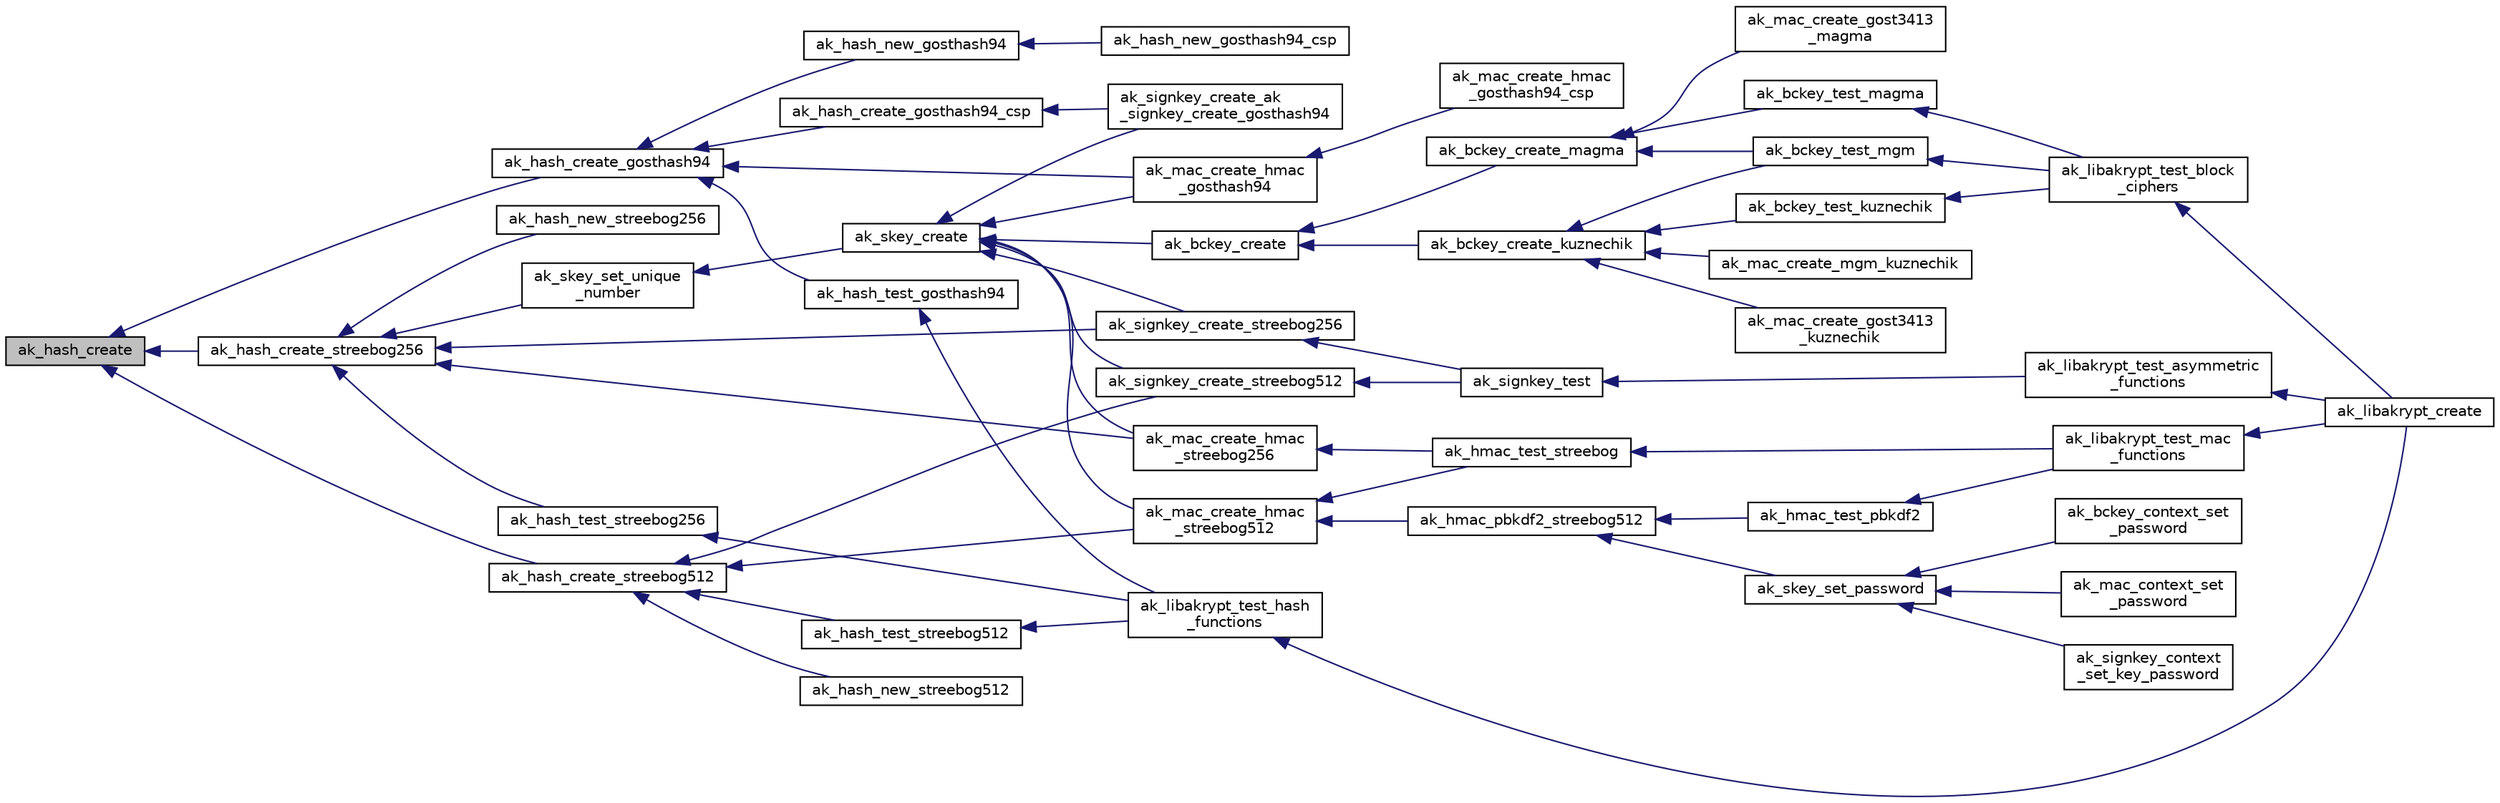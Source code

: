 digraph "ak_hash_create"
{
  edge [fontname="Helvetica",fontsize="10",labelfontname="Helvetica",labelfontsize="10"];
  node [fontname="Helvetica",fontsize="10",shape=record];
  rankdir="LR";
  Node1 [label="ak_hash_create",height=0.2,width=0.4,color="black", fillcolor="grey75", style="filled", fontcolor="black"];
  Node1 -> Node2 [dir="back",color="midnightblue",fontsize="10",style="solid",fontname="Helvetica"];
  Node2 [label="ak_hash_create_gosthash94",height=0.2,width=0.4,color="black", fillcolor="white", style="filled",URL="$ak__hash_8h.html#a9a826ab9e2a066366148052366dede2a",tooltip="Инициализация контекста функции бесключевого хеширования ГОСТ Р 34.11-94. "];
  Node2 -> Node3 [dir="back",color="midnightblue",fontsize="10",style="solid",fontname="Helvetica"];
  Node3 [label="ak_hash_create_gosthash94_csp",height=0.2,width=0.4,color="black", fillcolor="white", style="filled",URL="$ak__hash_8h.html#ab2c111fe5de0eb339d83a28ebcce55ad",tooltip="Инициализация контекста функции бесключевого хеширования ГОСТ Р 34.11-94 с таблицами замен из RFC 435..."];
  Node3 -> Node4 [dir="back",color="midnightblue",fontsize="10",style="solid",fontname="Helvetica"];
  Node4 [label="ak_signkey_create_ak\l_signkey_create_gosthash94",height=0.2,width=0.4,color="black", fillcolor="white", style="filled",URL="$ak__sign_8c.html#ab41c7a5de3fd53204024124911c6bcb3"];
  Node2 -> Node5 [dir="back",color="midnightblue",fontsize="10",style="solid",fontname="Helvetica"];
  Node5 [label="ak_hash_test_gosthash94",height=0.2,width=0.4,color="black", fillcolor="white", style="filled",URL="$ak__hash_8h.html#a2d8b94bc0ca5535c982d9f999b41ff05",tooltip="Проверка корректной работы функции хеширования ГОСТ Р 34.11-94. "];
  Node5 -> Node6 [dir="back",color="midnightblue",fontsize="10",style="solid",fontname="Helvetica"];
  Node6 [label="ak_libakrypt_test_hash\l_functions",height=0.2,width=0.4,color="black", fillcolor="white", style="filled",URL="$ak__libakrypt_8c.html#ab12e34c59af186f76114be6aa91a3a54",tooltip="Функция проверяет корректность реализации алгоритмов хеширования "];
  Node6 -> Node7 [dir="back",color="midnightblue",fontsize="10",style="solid",fontname="Helvetica"];
  Node7 [label="ak_libakrypt_create",height=0.2,width=0.4,color="black", fillcolor="white", style="filled",URL="$libakrypt_8h.html#a3f840f1a40839f867ba729aa1c5d67b8",tooltip="Функция инициализации и тестирования криптографических механизмов библиотеки. "];
  Node2 -> Node8 [dir="back",color="midnightblue",fontsize="10",style="solid",fontname="Helvetica"];
  Node8 [label="ak_hash_new_gosthash94",height=0.2,width=0.4,color="black", fillcolor="white", style="filled",URL="$libakrypt_8h.html#a9e050b9bdcf3fb28b7722b4509098f3f",tooltip="Создание дескриптора функции хеширования ГОСТ Р 34.11-94 с заданными таблицами замен. "];
  Node8 -> Node9 [dir="back",color="midnightblue",fontsize="10",style="solid",fontname="Helvetica"];
  Node9 [label="ak_hash_new_gosthash94_csp",height=0.2,width=0.4,color="black", fillcolor="white", style="filled",URL="$libakrypt_8h.html#ae57de30d80d6a08d239c23d437031e32",tooltip="Создание дескриптора функции хеширования ГОСТ Р 34.11-94 с таблицами замен из CSP. "];
  Node2 -> Node10 [dir="back",color="midnightblue",fontsize="10",style="solid",fontname="Helvetica"];
  Node10 [label="ak_mac_create_hmac\l_gosthash94",height=0.2,width=0.4,color="black", fillcolor="white", style="filled",URL="$ak__mac_8h.html#a9fcc5ec7353b4083c710df81a1b84b9d",tooltip="Инициализация ключа алгоритма выработки имитовставки hmac на основе gosthash94. "];
  Node10 -> Node11 [dir="back",color="midnightblue",fontsize="10",style="solid",fontname="Helvetica"];
  Node11 [label="ak_mac_create_hmac\l_gosthash94_csp",height=0.2,width=0.4,color="black", fillcolor="white", style="filled",URL="$ak__mac_8h.html#a27be4dbff70e4546d5e0d4b62bd322c4",tooltip="Инициализация ключа алгоритма выработки имитовставки hmac на основе gosthash94 с таблицами из RFC 435..."];
  Node1 -> Node12 [dir="back",color="midnightblue",fontsize="10",style="solid",fontname="Helvetica"];
  Node12 [label="ak_hash_create_streebog256",height=0.2,width=0.4,color="black", fillcolor="white", style="filled",URL="$ak__streebog_8c.html#a8da86aee224582477a8e6fdb76e3b428",tooltip="Инициализация контекста функции бесключевого хеширования ГОСТ Р 34.11-2012 (Стрибог256). "];
  Node12 -> Node13 [dir="back",color="midnightblue",fontsize="10",style="solid",fontname="Helvetica"];
  Node13 [label="ak_hash_new_streebog256",height=0.2,width=0.4,color="black", fillcolor="white", style="filled",URL="$libakrypt_8h.html#a2c0085accdeb6a01fe58081123a6fd74",tooltip="Создание дескриптора функции хеширования ГОСТ Р 34.11-2012 (Стрибог256). "];
  Node12 -> Node14 [dir="back",color="midnightblue",fontsize="10",style="solid",fontname="Helvetica"];
  Node14 [label="ak_mac_create_hmac\l_streebog256",height=0.2,width=0.4,color="black", fillcolor="white", style="filled",URL="$ak__mac_8h.html#a7b5054dbede51842be81578073d41db4",tooltip="Инициализация ключа алгоритма выработки имитовставки hmac на основе streebog256. "];
  Node14 -> Node15 [dir="back",color="midnightblue",fontsize="10",style="solid",fontname="Helvetica"];
  Node15 [label="ak_hmac_test_streebog",height=0.2,width=0.4,color="black", fillcolor="white", style="filled",URL="$ak__mac_8h.html#ab268cd15fc2eba52baa09ea5ce34fc83",tooltip="Тестирование алгоритмов выработки имитовставки hmac с отечественными функциями хеширования. "];
  Node15 -> Node16 [dir="back",color="midnightblue",fontsize="10",style="solid",fontname="Helvetica"];
  Node16 [label="ak_libakrypt_test_mac\l_functions",height=0.2,width=0.4,color="black", fillcolor="white", style="filled",URL="$ak__libakrypt_8c.html#a84835e08912ca25d9ab280099ef0e00c",tooltip="Функция проверяет корректность реализации алгоритмов выработки имитовставки "];
  Node16 -> Node7 [dir="back",color="midnightblue",fontsize="10",style="solid",fontname="Helvetica"];
  Node12 -> Node17 [dir="back",color="midnightblue",fontsize="10",style="solid",fontname="Helvetica"];
  Node17 [label="ak_signkey_create_streebog256",height=0.2,width=0.4,color="black", fillcolor="white", style="filled",URL="$ak__sign_8h.html#a0bc2e07b6ca4e86fb80f1ffe76a0847d",tooltip="Инициализация контекста секретного ключа алгоритма ГОСТ Р 34.10-2012. "];
  Node17 -> Node18 [dir="back",color="midnightblue",fontsize="10",style="solid",fontname="Helvetica"];
  Node18 [label="ak_signkey_test",height=0.2,width=0.4,color="black", fillcolor="white", style="filled",URL="$ak__sign_8h.html#aa2df8858fc6d7214483e3c4a9e497c22",tooltip="Выполнение тестовых примеров для алгоритмов выработки и проверки электронной подписи ..."];
  Node18 -> Node19 [dir="back",color="midnightblue",fontsize="10",style="solid",fontname="Helvetica"];
  Node19 [label="ak_libakrypt_test_asymmetric\l_functions",height=0.2,width=0.4,color="black", fillcolor="white", style="filled",URL="$ak__libakrypt_8c.html#a9a4c991b0095021bdc6078c97e7be8ba",tooltip="Функция проверяет корректность реализации асимметричных криптографических алгоритмов ..."];
  Node19 -> Node7 [dir="back",color="midnightblue",fontsize="10",style="solid",fontname="Helvetica"];
  Node12 -> Node20 [dir="back",color="midnightblue",fontsize="10",style="solid",fontname="Helvetica"];
  Node20 [label="ak_skey_set_unique\l_number",height=0.2,width=0.4,color="black", fillcolor="white", style="filled",URL="$ak__skey_8h.html#ae064191abae51af6d5d1633e38b4b4b7",tooltip="Присвоение секретному ключу уникального номера. "];
  Node20 -> Node21 [dir="back",color="midnightblue",fontsize="10",style="solid",fontname="Helvetica"];
  Node21 [label="ak_skey_create",height=0.2,width=0.4,color="black", fillcolor="white", style="filled",URL="$ak__skey_8h.html#a21b0a9607173e565d71052f2bca0a1cf",tooltip="Инициализация структуры секретного ключа. "];
  Node21 -> Node22 [dir="back",color="midnightblue",fontsize="10",style="solid",fontname="Helvetica"];
  Node22 [label="ak_bckey_create",height=0.2,width=0.4,color="black", fillcolor="white", style="filled",URL="$ak__bckey_8h.html#aa0c2d1d89cf20370c0184273e91818eb",tooltip="Инициализация ключа алгоритма блочного шифрования. "];
  Node22 -> Node23 [dir="back",color="midnightblue",fontsize="10",style="solid",fontname="Helvetica"];
  Node23 [label="ak_bckey_create_kuznechik",height=0.2,width=0.4,color="black", fillcolor="white", style="filled",URL="$ak__kuznechik_8c.html#a6384132cb6670ab48ffdae3514c37abd",tooltip="Инициализация контекста секретного ключа алгоритма блочного шифрования Кузнечик. "];
  Node23 -> Node24 [dir="back",color="midnightblue",fontsize="10",style="solid",fontname="Helvetica"];
  Node24 [label="ak_mac_create_mgm_kuznechik",height=0.2,width=0.4,color="black", fillcolor="white", style="filled",URL="$ak__mac_8h.html#a3d47a5514193d406ea7ba58e5799840f",tooltip="Инициализация ключа алгоритма выработки имитовставки на основе MGM-режима с использованием блочного ш..."];
  Node23 -> Node25 [dir="back",color="midnightblue",fontsize="10",style="solid",fontname="Helvetica"];
  Node25 [label="ak_bckey_test_mgm",height=0.2,width=0.4,color="black", fillcolor="white", style="filled",URL="$ak__aead_8h.html#a6447348dcbe26bf5823c1493d761816f",tooltip="Тестирование корректной работы режима блочного шифрования с одновременной выработкой имитовставки..."];
  Node25 -> Node26 [dir="back",color="midnightblue",fontsize="10",style="solid",fontname="Helvetica"];
  Node26 [label="ak_libakrypt_test_block\l_ciphers",height=0.2,width=0.4,color="black", fillcolor="white", style="filled",URL="$ak__libakrypt_8c.html#abf5c8b06ef1f02d3311cebe8625fa68d",tooltip="Функция проверяет корректность реализации блочных шифрова и режимов их использования. "];
  Node26 -> Node7 [dir="back",color="midnightblue",fontsize="10",style="solid",fontname="Helvetica"];
  Node23 -> Node27 [dir="back",color="midnightblue",fontsize="10",style="solid",fontname="Helvetica"];
  Node27 [label="ak_mac_create_gost3413\l_kuznechik",height=0.2,width=0.4,color="black", fillcolor="white", style="filled",URL="$ak__mac_8h.html#aad78115a37c113c5466cae794caca1dd",tooltip="Инициализация ключа алгоритма выработки имитовставки ГОСТ Р 34.13-2015 с использованием блочного шифр..."];
  Node23 -> Node28 [dir="back",color="midnightblue",fontsize="10",style="solid",fontname="Helvetica"];
  Node28 [label="ak_bckey_test_kuznechik",height=0.2,width=0.4,color="black", fillcolor="white", style="filled",URL="$ak__kuznechik_8c.html#a9df2b7d49f780e2276dcd2636f8a2378",tooltip="Тестирование корректной работы алгоритма блочного шифрования Кузнечик. "];
  Node28 -> Node26 [dir="back",color="midnightblue",fontsize="10",style="solid",fontname="Helvetica"];
  Node22 -> Node29 [dir="back",color="midnightblue",fontsize="10",style="solid",fontname="Helvetica"];
  Node29 [label="ak_bckey_create_magma",height=0.2,width=0.4,color="black", fillcolor="white", style="filled",URL="$ak__magma_8c.html#a465f319be97a8d65a1892a55771b5621",tooltip="Инициализация контекста секретного ключа алгоритма блочного шифрования Магма. "];
  Node29 -> Node25 [dir="back",color="midnightblue",fontsize="10",style="solid",fontname="Helvetica"];
  Node29 -> Node30 [dir="back",color="midnightblue",fontsize="10",style="solid",fontname="Helvetica"];
  Node30 [label="ak_mac_create_gost3413\l_magma",height=0.2,width=0.4,color="black", fillcolor="white", style="filled",URL="$ak__mac_8h.html#aac8cd9a2afde99720a5262c988d8d07c",tooltip="Инициализация ключа алгоритма выработки имитовставки ГОСТ Р 34.13-2015 с использованием блочного шифр..."];
  Node29 -> Node31 [dir="back",color="midnightblue",fontsize="10",style="solid",fontname="Helvetica"];
  Node31 [label="ak_bckey_test_magma",height=0.2,width=0.4,color="black", fillcolor="white", style="filled",URL="$ak__magma_8c.html#a3383cdf45668361958960d79d30cc644",tooltip="Тестирование корректной работы алгоритма блочного шифрования Магма. "];
  Node31 -> Node26 [dir="back",color="midnightblue",fontsize="10",style="solid",fontname="Helvetica"];
  Node21 -> Node14 [dir="back",color="midnightblue",fontsize="10",style="solid",fontname="Helvetica"];
  Node21 -> Node32 [dir="back",color="midnightblue",fontsize="10",style="solid",fontname="Helvetica"];
  Node32 [label="ak_mac_create_hmac\l_streebog512",height=0.2,width=0.4,color="black", fillcolor="white", style="filled",URL="$ak__mac_8h.html#a1290048393b76c51d42dce8eac709d70",tooltip="Инициализация ключа алгоритма выработки имитовставки hmac на основе streebog512. "];
  Node32 -> Node33 [dir="back",color="midnightblue",fontsize="10",style="solid",fontname="Helvetica"];
  Node33 [label="ak_hmac_pbkdf2_streebog512",height=0.2,width=0.4,color="black", fillcolor="white", style="filled",URL="$ak__mac_8h.html#a3620123e05a306ef7b6082fb9d26addb",tooltip="Развертка ключевого вектора из пароля (согласно Р 50.1.111-2016, раздел 4) "];
  Node33 -> Node34 [dir="back",color="midnightblue",fontsize="10",style="solid",fontname="Helvetica"];
  Node34 [label="ak_hmac_test_pbkdf2",height=0.2,width=0.4,color="black", fillcolor="white", style="filled",URL="$ak__mac_8h.html#afd16a5884331c3223c9f9cb0b61c8a4f",tooltip="Тестирование алгоритма PBKDF2, регламентируемого Р 50.1.113-2016. "];
  Node34 -> Node16 [dir="back",color="midnightblue",fontsize="10",style="solid",fontname="Helvetica"];
  Node33 -> Node35 [dir="back",color="midnightblue",fontsize="10",style="solid",fontname="Helvetica"];
  Node35 [label="ak_skey_set_password",height=0.2,width=0.4,color="black", fillcolor="white", style="filled",URL="$ak__skey_8h.html#a85f95aca3e0442a1a739610b8770ae1a",tooltip="Присвоение секретному ключу значения, выработанного из пароля "];
  Node35 -> Node36 [dir="back",color="midnightblue",fontsize="10",style="solid",fontname="Helvetica"];
  Node36 [label="ak_bckey_context_set\l_password",height=0.2,width=0.4,color="black", fillcolor="white", style="filled",URL="$ak__bckey_8h.html#a83be28c0c80a77b874d8559c497ee413",tooltip="Присвоение контексту ключа алгоритма блочного шифрования значения, выработанного из пароля..."];
  Node35 -> Node37 [dir="back",color="midnightblue",fontsize="10",style="solid",fontname="Helvetica"];
  Node37 [label="ak_mac_context_set\l_password",height=0.2,width=0.4,color="black", fillcolor="white", style="filled",URL="$ak__mac_8h.html#aaa8bd2ebae847aba4941f1fe603c56c7",tooltip="Присвоение контексту ключа алгоритма выработки имитовставки значения, выработанного из пароля..."];
  Node35 -> Node38 [dir="back",color="midnightblue",fontsize="10",style="solid",fontname="Helvetica"];
  Node38 [label="ak_signkey_context\l_set_key_password",height=0.2,width=0.4,color="black", fillcolor="white", style="filled",URL="$ak__sign_8h.html#a07524ceb4e3c3f10ab791317462a7637",tooltip="Присвоение секретному ключу электронной подписи значения, выработанного из пароля. "];
  Node32 -> Node15 [dir="back",color="midnightblue",fontsize="10",style="solid",fontname="Helvetica"];
  Node21 -> Node10 [dir="back",color="midnightblue",fontsize="10",style="solid",fontname="Helvetica"];
  Node21 -> Node17 [dir="back",color="midnightblue",fontsize="10",style="solid",fontname="Helvetica"];
  Node21 -> Node39 [dir="back",color="midnightblue",fontsize="10",style="solid",fontname="Helvetica"];
  Node39 [label="ak_signkey_create_streebog512",height=0.2,width=0.4,color="black", fillcolor="white", style="filled",URL="$ak__sign_8h.html#a8392beef9b3823ee6e61999cb47eb3fe",tooltip="Инициализация контекста секретного ключа алгоритма ГОСТ Р 34.10-2012. "];
  Node39 -> Node18 [dir="back",color="midnightblue",fontsize="10",style="solid",fontname="Helvetica"];
  Node21 -> Node4 [dir="back",color="midnightblue",fontsize="10",style="solid",fontname="Helvetica"];
  Node12 -> Node40 [dir="back",color="midnightblue",fontsize="10",style="solid",fontname="Helvetica"];
  Node40 [label="ak_hash_test_streebog256",height=0.2,width=0.4,color="black", fillcolor="white", style="filled",URL="$ak__streebog_8c.html#ad983bee196e058428a1c10f88e7c3cc5",tooltip="Проверка корректной работы функции хеширования Стрибог-256. "];
  Node40 -> Node6 [dir="back",color="midnightblue",fontsize="10",style="solid",fontname="Helvetica"];
  Node1 -> Node41 [dir="back",color="midnightblue",fontsize="10",style="solid",fontname="Helvetica"];
  Node41 [label="ak_hash_create_streebog512",height=0.2,width=0.4,color="black", fillcolor="white", style="filled",URL="$ak__streebog_8c.html#a4bcaacf784b5885db42c1efe07151baa",tooltip="Инициализация контекста функции бесключевого хеширования ГОСТ Р 34.11-2012 (Стрибог512). "];
  Node41 -> Node42 [dir="back",color="midnightblue",fontsize="10",style="solid",fontname="Helvetica"];
  Node42 [label="ak_hash_new_streebog512",height=0.2,width=0.4,color="black", fillcolor="white", style="filled",URL="$libakrypt_8h.html#a40107ef7579f4d9b77b2cf13ea3e1da2",tooltip="Создание дескриптора функции хеширования ГОСТ Р 34.11-2012 (Стрибог512). "];
  Node41 -> Node32 [dir="back",color="midnightblue",fontsize="10",style="solid",fontname="Helvetica"];
  Node41 -> Node39 [dir="back",color="midnightblue",fontsize="10",style="solid",fontname="Helvetica"];
  Node41 -> Node43 [dir="back",color="midnightblue",fontsize="10",style="solid",fontname="Helvetica"];
  Node43 [label="ak_hash_test_streebog512",height=0.2,width=0.4,color="black", fillcolor="white", style="filled",URL="$ak__streebog_8c.html#ad5038d4e5eb380bb8b73b6b13eae6784",tooltip="Проверка корректной работы функции хеширования Стрибог-512. "];
  Node43 -> Node6 [dir="back",color="midnightblue",fontsize="10",style="solid",fontname="Helvetica"];
}
